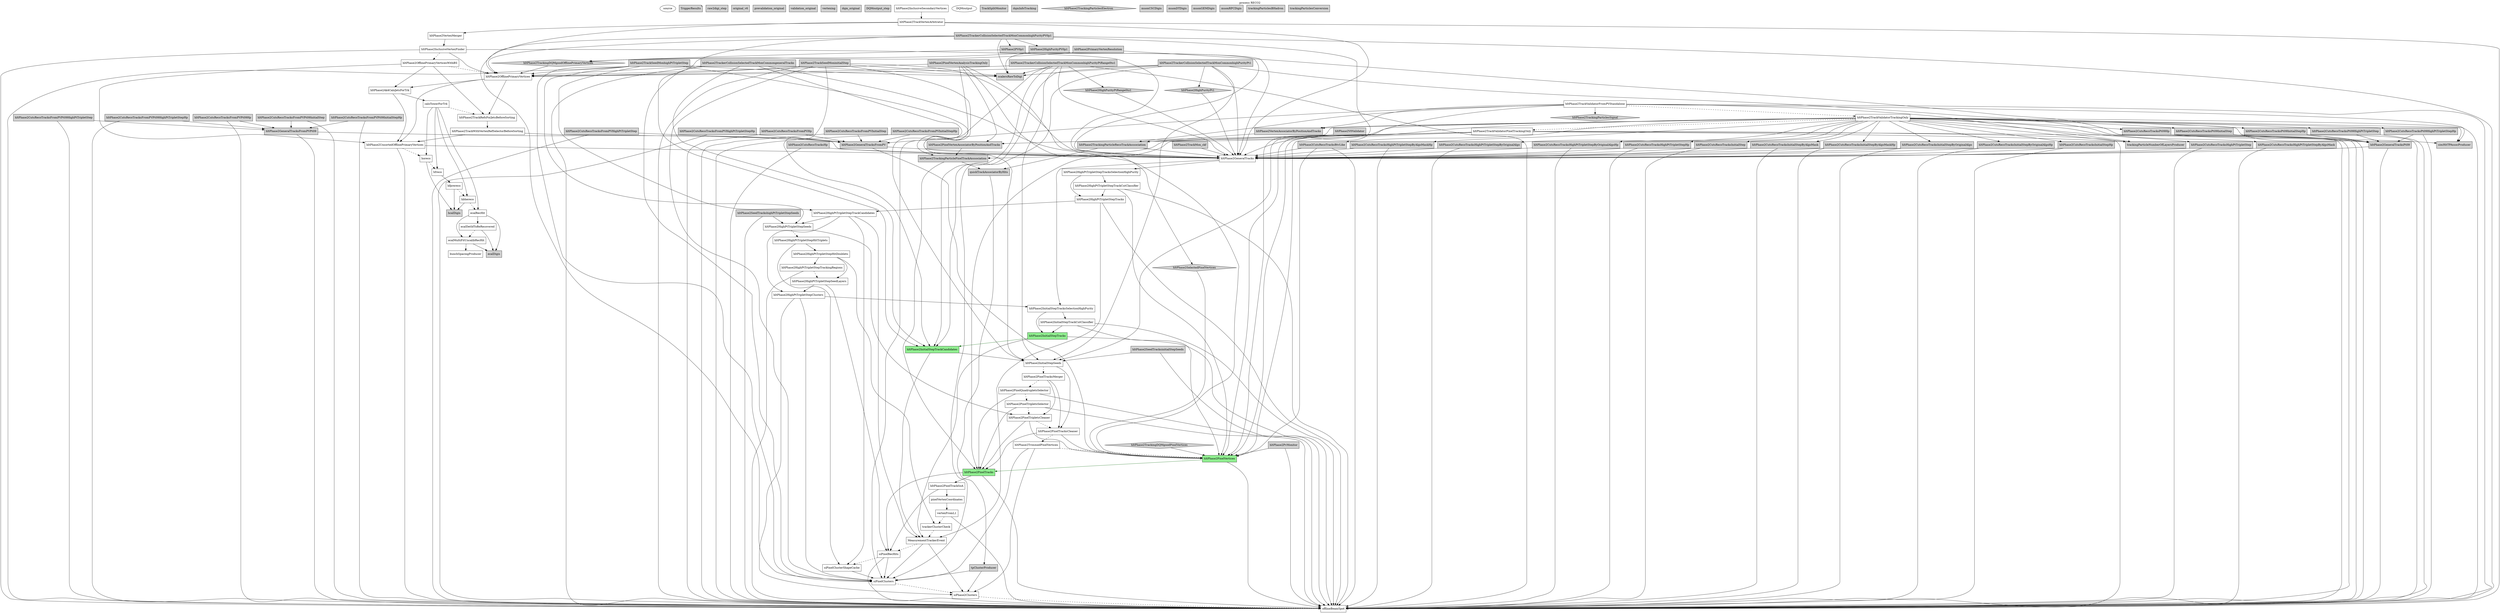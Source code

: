 digraph RECO2 {
graph [
label="process RECO2", labelloc=top];
0[color=black, fillcolor=white, label=source, shape=oval, style=filled, tooltip=PoolSource];
1[color=black, fillcolor=lightgrey, label=TriggerResults, shape=note, style=filled, tooltip=TriggerResultInserter];
2[color=black, fillcolor=lightgrey, label=raw2digi_step, shape=box, style=filled, tooltip=PathStatusInserter];
3[color=black, fillcolor=lightgrey, label=original_v6, shape=box, style=filled, tooltip=PathStatusInserter];
4[color=black, fillcolor=lightgrey, label=prevalidation_original, shape=box, style=filled, tooltip=PathStatusInserter];
5[color=black, fillcolor=lightgrey, label=validation_original, shape=box, style=filled, tooltip=PathStatusInserter];
6[color=black, fillcolor=lightgrey, label=vertexing, shape=box, style=filled, tooltip=PathStatusInserter];
7[color=black, fillcolor=lightgrey, label=dqm_original, shape=box, style=filled, tooltip=EndPathStatusInserter];
8[color=black, fillcolor=lightgrey, label=DQMoutput_step, shape=box, style=filled, tooltip=EndPathStatusInserter];
9[color=black, fillcolor=white, label=offlineBeamSpot, shape=box, style=filled, tooltip=BeamSpotProducer];
10[color=black, fillcolor=white, label=siPhase2Clusters, shape=box, style=filled, tooltip=Phase2TrackerClusterizer];
11[color=black, fillcolor=white, label=siPixelClusters, shape=box, style=filled, tooltip=SiPixelClusterProducer];
12[color=black, fillcolor=white, label=siPixelClusterShapeCache, shape=box, style=filled, tooltip=SiPixelClusterShapeCacheProducer];
13[color=black, fillcolor=white, label=siPixelRecHits, shape=box, style=filled, tooltip=SiPixelRecHitSoAFromLegacy];
14[color=black, fillcolor=white, label=MeasurementTrackerEvent, shape=box, style=filled, tooltip=MeasurementTrackerEventProducer];
15[color=black, fillcolor=white, label=trackerClusterCheck, shape=box, style=filled, tooltip=ClusterCheckerEDProducer];
16[color=black, fillcolor=white, label=vertexFromL1, shape=box, style=filled, tooltip=L1ToVertex];
17[color=black, fillcolor=white, label=pixelVertexCoordinates, shape=box, style=filled, tooltip=PixelVertexCoordinates];
18[color=black, fillcolor=white, label=hltPhase2PixelTrackSoA, shape=box, style=filled, tooltip=CAHitNtupletCUDA];
19[color=black, fillcolor=lightgreen, label=hltPhase2PixelTracks, shape=box, style=filled, tooltip=PixelTrackProducerFromSoA];
20[color=black, fillcolor=lightgreen, label=hltPhase2PixelVertices, shape=box, style=filled, tooltip=PixelVertexProducer];
21[color=black, fillcolor=white, label=hltPhase2TrimmedPixelVertices, shape=box, style=filled, tooltip=MeasurementTrackerEventProducer];
22[color=black, fillcolor=white, label=hltPhase2PixelTracksCleaner, shape=box, style=filled, tooltip=TrackWithVertexSelector];
23[color=black, fillcolor=white, label=hltPhase2PixelTripletsCleaner, shape=box, style=filled, tooltip=TrackWithVertexSelector];
24[color=black, fillcolor=white, label=hltPhase2PixelTripletsSelector, shape=box, style=filled, tooltip=RecoTrackViewRefSelector];
25[color=black, fillcolor=white, label=hltPhase2PixelQuadrupletsSelector, shape=box, style=filled, tooltip=RecoTrackViewRefSelector];
26[color=black, fillcolor=white, label=hltPhase2PixelTracksMerger, shape=box, style=filled, tooltip=TrackListMerger];
27[color=black, fillcolor=white, label=hltPhase2InitialStepSeeds, shape=box, style=filled, tooltip=SeedGeneratorFromProtoTracksEDProducer];
28[color=black, fillcolor=lightgreen, label=hltPhase2InitialStepTrackCandidates, shape=box, style=filled, tooltip=CkfTrackCandidateMaker];
29[color=black, fillcolor=lightgreen, label=hltPhase2InitialStepTracks, shape=box, style=filled, tooltip=TrackProducer];
30[color=black, fillcolor=white, label=hltPhase2InitialStepTrackCutClassifier, shape=box, style=filled, tooltip=TrackCutClassifier];
31[color=black, fillcolor=white, label=hltPhase2InitialStepTracksSelectionHighPurity, shape=box, style=filled, tooltip=TrackCollectionFilterCloner];
32[color=black, fillcolor=white, label=hltPhase2HighPtTripletStepClusters, shape=box, style=filled, tooltip=TrackClusterRemoverPhase2];
33[color=black, fillcolor=white, label=hltPhase2HighPtTripletStepSeedLayers, shape=box, style=filled, tooltip=SeedingLayersEDProducer];
34[color=black, fillcolor=white, label=hltPhase2HighPtTripletStepTrackingRegions, shape=box, style=filled, tooltip=GlobalTrackingRegionFromBeamSpotEDProducer];
35[color=black, fillcolor=white, label=hltPhase2HighPtTripletStepHitDoublets, shape=box, style=filled, tooltip=HitPairEDProducer];
36[color=black, fillcolor=white, label=hltPhase2HighPtTripletStepHitTriplets, shape=box, style=filled, tooltip=CAHitTripletEDProducer];
37[color=black, fillcolor=white, label=hltPhase2HighPtTripletStepSeeds, shape=box, style=filled, tooltip=SeedGeneratorFromProtoTracksEDProducer];
38[color=black, fillcolor=white, label=hltPhase2HighPtTripletStepTrackCandidates, shape=box, style=filled, tooltip=CkfTrackCandidateMaker];
39[color=black, fillcolor=white, label=hltPhase2HighPtTripletStepTracks, shape=box, style=filled, tooltip=TrackProducer];
40[color=black, fillcolor=white, label=hltPhase2HighPtTripletStepTrackCutClassifier, shape=box, style=filled, tooltip=TrackCutClassifier];
41[color=black, fillcolor=white, label=hltPhase2HighPtTripletStepTracksSelectionHighPurity, shape=box, style=filled, tooltip=TrackCollectionFilterCloner];
42[color=black, fillcolor=white, label=hltPhase2GeneralTracks, shape=box, style=filled, tooltip=TrackListMerger];
43[color=black, fillcolor=white, label=hltPhase2TrackValidatorPixelTrackingOnly, shape=box, style=filled, tooltip=MultiTrackValidator];
44[color=black, fillcolor=white, label=hltPhase2TrackValidatorTrackingOnly, shape=box, style=filled, tooltip=MultiTrackValidator];
45[color=black, fillcolor=white, label=hltPhase2TrackValidatorFromPVStandalone, shape=box, style=filled, tooltip=MultiTrackValidator];
46[color=black, fillcolor=white, label=bunchSpacingProducer, shape=box, style=filled, tooltip=BunchSpacingProducer];
47[color=black, fillcolor=white, label=ecalMultiFitUncalibRecHit, shape=box, style=filled, tooltip=EcalUncalibRecHitProducer];
48[color=black, fillcolor=white, label=ecalDetIdToBeRecovered, shape=box, style=filled, tooltip=EcalDetIdToBeRecoveredProducer];
49[color=black, fillcolor=white, label=ecalRecHit, shape=box, style=filled, tooltip=EcalRecHitProducer];
50[color=black, fillcolor=white, label=hbhereco, shape=box, style=filled, tooltip=HBHEPhase1Reconstructor];
51[color=black, fillcolor=white, label=hfprereco, shape=box, style=filled, tooltip=HFPreReconstructor];
52[color=black, fillcolor=white, label=hfreco, shape=box, style=filled, tooltip=HFPhase1Reconstructor];
53[color=black, fillcolor=white, label=horeco, shape=box, style=filled, tooltip=HcalHitReconstructor];
54[color=black, fillcolor=white, label=hltPhase2UnsortedOfflinePrimaryVertices, shape=box, style=filled, tooltip=PrimaryVertexProducer];
55[color=black, fillcolor=white, label=hltPhase2TrackWithVertexRefSelectorBeforeSorting, shape=box, style=filled, tooltip=TrackWithVertexRefSelector];
56[color=black, fillcolor=white, label=hltPhase2TrackRefsForJetsBeforeSorting, shape=box, style=filled, tooltip=ChargedRefCandidateProducer];
57[color=black, fillcolor=white, label=caloTowerForTrk, shape=box, style=filled, tooltip=CaloTowersCreator];
58[color=black, fillcolor=white, label=hltPhase2Ak4CaloJetsForTrk, shape=box, style=filled, tooltip=FastjetJetProducer];
59[color=black, fillcolor=white, label=hltPhase2OfflinePrimaryVertices, shape=box, style=filled, tooltip=RecoChargedRefCandidatePrimaryVertexSorter];
60[color=black, fillcolor=white, label=hltPhase2OfflinePrimaryVerticesWithBS, shape=box, style=filled, tooltip=RecoChargedRefCandidatePrimaryVertexSorter];
61[color=black, fillcolor=white, label=hltPhase2InclusiveVertexFinder, shape=box, style=filled, tooltip=InclusiveVertexFinder];
62[color=black, fillcolor=white, label=hltPhase2VertexMerger, shape=box, style=filled, tooltip=VertexMerger];
63[color=black, fillcolor=white, label=hltPhase2TrackVertexArbitrator, shape=box, style=filled, tooltip=TrackVertexArbitrator];
64[color=black, fillcolor=white, label=hltPhase2InclusiveSecondaryVertices, shape=box, style=filled, tooltip=VertexMerger];
65[color=black, fillcolor=white, label=DQMoutput, shape=oval, style=filled, tooltip=DQMRootOutputModule];
66[color=black, fillcolor=lightgrey, label=TrackSplitMonitor, shape=box, style=filled, tooltip=TrackSplittingMonitor];
67[color=black, fillcolor=lightgrey, label=dqmInfoTracking, shape=box, style=filled, tooltip=DQMEventInfo];
68[color=black, fillcolor=lightgrey, label=ecalDigis, shape=box, style=filled, tooltip=EcalRawToDigi];
69[color=black, fillcolor=lightgrey, label=hcalDigis, shape=box, style=filled, tooltip=HcalRawToDigi];
70[color=black, fillcolor=lightgrey, label=hltPhase2CutsRecoTracksBtvLike, shape=box, style=filled, tooltip=RecoTrackViewRefSelector];
71[color=black, fillcolor=lightgrey, label=hltPhase2CutsRecoTracksFromPVHighPtTripletStep, shape=box, style=filled, tooltip=RecoTrackViewRefSelector];
72[color=black, fillcolor=lightgrey, label=hltPhase2CutsRecoTracksFromPVHighPtTripletStepHp, shape=box, style=filled, tooltip=RecoTrackViewRefSelector];
73[color=black, fillcolor=lightgrey, label=hltPhase2CutsRecoTracksFromPVHp, shape=box, style=filled, tooltip=RecoTrackViewRefSelector];
74[color=black, fillcolor=lightgrey, label=hltPhase2CutsRecoTracksFromPVInitialStep, shape=box, style=filled, tooltip=RecoTrackViewRefSelector];
75[color=black, fillcolor=lightgrey, label=hltPhase2CutsRecoTracksFromPVInitialStepHp, shape=box, style=filled, tooltip=RecoTrackViewRefSelector];
76[color=black, fillcolor=lightgrey, label=hltPhase2CutsRecoTracksFromPVPt09HighPtTripletStep, shape=box, style=filled, tooltip=RecoTrackViewRefSelector];
77[color=black, fillcolor=lightgrey, label=hltPhase2CutsRecoTracksFromPVPt09HighPtTripletStepHp, shape=box, style=filled, tooltip=RecoTrackViewRefSelector];
78[color=black, fillcolor=lightgrey, label=hltPhase2CutsRecoTracksFromPVPt09Hp, shape=box, style=filled, tooltip=RecoTrackViewRefSelector];
79[color=black, fillcolor=lightgrey, label=hltPhase2CutsRecoTracksFromPVPt09InitialStep, shape=box, style=filled, tooltip=RecoTrackViewRefSelector];
80[color=black, fillcolor=lightgrey, label=hltPhase2CutsRecoTracksFromPVPt09InitialStepHp, shape=box, style=filled, tooltip=RecoTrackViewRefSelector];
81[color=black, fillcolor=lightgrey, label=hltPhase2CutsRecoTracksHighPtTripletStep, shape=box, style=filled, tooltip=RecoTrackViewRefSelector];
82[color=black, fillcolor=lightgrey, label=hltPhase2CutsRecoTracksHighPtTripletStepByAlgoMask, shape=box, style=filled, tooltip=RecoTrackViewRefSelector];
83[color=black, fillcolor=lightgrey, label=hltPhase2CutsRecoTracksHighPtTripletStepByAlgoMaskHp, shape=box, style=filled, tooltip=RecoTrackViewRefSelector];
84[color=black, fillcolor=lightgrey, label=hltPhase2CutsRecoTracksHighPtTripletStepByOriginalAlgo, shape=box, style=filled, tooltip=RecoTrackViewRefSelector];
85[color=black, fillcolor=lightgrey, label=hltPhase2CutsRecoTracksHighPtTripletStepByOriginalAlgoHp, shape=box, style=filled, tooltip=RecoTrackViewRefSelector];
86[color=black, fillcolor=lightgrey, label=hltPhase2CutsRecoTracksHighPtTripletStepHp, shape=box, style=filled, tooltip=RecoTrackViewRefSelector];
87[color=black, fillcolor=lightgrey, label=hltPhase2CutsRecoTracksHp, shape=box, style=filled, tooltip=RecoTrackViewRefSelector];
88[color=black, fillcolor=lightgrey, label=hltPhase2CutsRecoTracksInitialStep, shape=box, style=filled, tooltip=RecoTrackViewRefSelector];
89[color=black, fillcolor=lightgrey, label=hltPhase2CutsRecoTracksInitialStepByAlgoMask, shape=box, style=filled, tooltip=RecoTrackViewRefSelector];
90[color=black, fillcolor=lightgrey, label=hltPhase2CutsRecoTracksInitialStepByAlgoMaskHp, shape=box, style=filled, tooltip=RecoTrackViewRefSelector];
91[color=black, fillcolor=lightgrey, label=hltPhase2CutsRecoTracksInitialStepByOriginalAlgo, shape=box, style=filled, tooltip=RecoTrackViewRefSelector];
92[color=black, fillcolor=lightgrey, label=hltPhase2CutsRecoTracksInitialStepByOriginalAlgoHp, shape=box, style=filled, tooltip=RecoTrackViewRefSelector];
93[color=black, fillcolor=lightgrey, label=hltPhase2CutsRecoTracksInitialStepHp, shape=box, style=filled, tooltip=RecoTrackViewRefSelector];
94[color=black, fillcolor=lightgrey, label=hltPhase2CutsRecoTracksPt09HighPtTripletStep, shape=box, style=filled, tooltip=RecoTrackViewRefSelector];
95[color=black, fillcolor=lightgrey, label=hltPhase2CutsRecoTracksPt09HighPtTripletStepHp, shape=box, style=filled, tooltip=RecoTrackViewRefSelector];
96[color=black, fillcolor=lightgrey, label=hltPhase2CutsRecoTracksPt09Hp, shape=box, style=filled, tooltip=RecoTrackViewRefSelector];
97[color=black, fillcolor=lightgrey, label=hltPhase2CutsRecoTracksPt09InitialStep, shape=box, style=filled, tooltip=RecoTrackViewRefSelector];
98[color=black, fillcolor=lightgrey, label=hltPhase2CutsRecoTracksPt09InitialStepHp, shape=box, style=filled, tooltip=RecoTrackViewRefSelector];
99[color=black, fillcolor=lightgrey, label=hltPhase2GeneralTracksFromPV, shape=box, style=filled, tooltip=TrackWithVertexRefSelector];
100[color=black, fillcolor=lightgrey, label=hltPhase2GeneralTracksFromPVPt09, shape=box, style=filled, tooltip=RecoTrackViewRefSelector];
101[color=black, fillcolor=lightgrey, label=hltPhase2GeneralTracksPt09, shape=box, style=filled, tooltip=RecoTrackViewRefSelector];
102[color=black, fillcolor=lightgrey, label=hltPhase2HighPurityPV0p1, shape=box, style=filled, tooltip=TrackWithVertexSelector];
103[color=black, fillcolor=lightgrey, label=hltPhase2HighPurityPt1, shape=diamond, style=filled, tooltip=TrackSelector];
104[color=black, fillcolor=lightgrey, label=hltPhase2HighPurityPtRange0to1, shape=diamond, style=filled, tooltip=TrackSelector];
105[color=black, fillcolor=lightgrey, label=hltPhase2PV0p1, shape=box, style=filled, tooltip=TrackWithVertexSelector];
106[color=black, fillcolor=lightgrey, label=hltPhase2PixelVertexAnalysisTrackingOnly, shape=box, style=filled, tooltip=PrimaryVertexAnalyzer4PUSlimmed];
107[color=black, fillcolor=lightgrey, label=hltPhase2PixelVertexAssociatorByPositionAndTracks, shape=box, style=filled, tooltip=VertexAssociatorByPositionAndTracksProducer];
108[color=black, fillcolor=lightgrey, label=hltPhase2PrimaryVertexResolution, shape=box, style=filled, tooltip=PrimaryVertexResolution];
109[color=black, fillcolor=lightgrey, label=hltPhase2PvMonitor, shape=box, style=filled, tooltip=PrimaryVertexMonitor];
110[color=black, fillcolor=lightgrey, label=hltPhase2SeedTrackshighPtTripletStepSeeds, shape=box, style=filled, tooltip=TrackFromSeedProducer];
111[color=black, fillcolor=lightgrey, label=hltPhase2SeedTracksinitialStepSeeds, shape=box, style=filled, tooltip=TrackFromSeedProducer];
112[color=black, fillcolor=lightgrey, label=hltPhase2SelectedPixelVertices, shape=diamond, style=filled, tooltip=VertexSelector];
113[color=black, fillcolor=lightgrey, label=hltPhase2TrackMon_ckf, shape=box, style=filled, tooltip=TrackEfficiencyMonitor];
114[color=black, fillcolor=lightgrey, label=hltPhase2TrackSeedMonhighPtTripletStep, shape=box, style=filled, tooltip=TrackingMonitor];
115[color=black, fillcolor=lightgrey, label=hltPhase2TrackSeedMoninitialStep, shape=box, style=filled, tooltip=TrackingMonitor];
116[color=black, fillcolor=lightgrey, label=hltPhase2TrackerCollisionSelectedTrackMonCommongeneralTracks, shape=box, style=filled, tooltip=TrackingMonitor];
117[color=black, fillcolor=lightgrey, label=hltPhase2TrackerCollisionSelectedTrackMonCommonhighPurityPV0p1, shape=box, style=filled, tooltip=TrackingMonitor];
118[color=black, fillcolor=lightgrey, label=hltPhase2TrackerCollisionSelectedTrackMonCommonhighPurityPt1, shape=box, style=filled, tooltip=TrackingMonitor];
119[color=black, fillcolor=lightgrey, label=hltPhase2TrackerCollisionSelectedTrackMonCommonhighPurityPtRange0to1, shape=box, style=filled, tooltip=TrackingMonitor];
120[color=black, fillcolor=lightgrey, label=hltPhase2TrackingDQMgoodOfflinePrimaryVertices, shape=diamond, style=filled, tooltip=VertexSelector];
121[color=black, fillcolor=lightgrey, label=hltPhase2TrackingDQMgoodPixelVertices, shape=diamond, style=filled, tooltip=VertexSelector];
122[color=black, fillcolor=lightgrey, label=hltPhase2TrackingParticlePixelTrackAsssociation, shape=box, style=filled, tooltip=TrackAssociatorEDProducer];
123[color=black, fillcolor=lightgrey, label=hltPhase2TrackingParticleRecoTrackAsssociation, shape=box, style=filled, tooltip=TrackAssociatorEDProducer];
124[color=black, fillcolor=lightgrey, label=hltPhase2TrackingParticlesElectron, shape=diamond, style=filled, tooltip=TrackingParticleRefSelector];
125[color=black, fillcolor=lightgrey, label=hltPhase2TrackingParticlesSignal, shape=diamond, style=filled, tooltip=TrackingParticleRefSelector];
126[color=black, fillcolor=lightgrey, label=hltPhase2V0Validator, shape=box, style=filled, tooltip=V0Validator];
127[color=black, fillcolor=lightgrey, label=hltPhase2VertexAssociatorByPositionAndTracks, shape=box, style=filled, tooltip=VertexAssociatorByPositionAndTracksProducer];
128[color=black, fillcolor=lightgrey, label=muonCSCDigis, shape=box, style=filled, tooltip=CSCDCCUnpacker];
129[color=black, fillcolor=lightgrey, label=muonDTDigis, shape=box, style=filled, tooltip=DTuROSRawToDigi];
130[color=black, fillcolor=lightgrey, label=muonGEMDigis, shape=box, style=filled, tooltip=GEMRawToDigiModule];
131[color=black, fillcolor=lightgrey, label=muonRPCDigis, shape=box, style=filled, tooltip=RPCUnpackingModule];
132[color=black, fillcolor=lightgrey, label=quickTrackAssociatorByHits, shape=box, style=filled, tooltip=QuickTrackAssociatorByHitsProducer];
133[color=black, fillcolor=lightgrey, label=scalersRawToDigi, shape=box, style=filled, tooltip=ScalersRawToDigi];
134[color=black, fillcolor=lightgrey, label=simHitTPAssocProducer, shape=box, style=filled, tooltip=SimHitTPAssociationProducer];
135[color=black, fillcolor=lightgrey, label=tpClusterProducer, shape=box, style=filled, tooltip=ClusterTPAssociationProducer];
136[color=black, fillcolor=lightgrey, label=trackingParticleNumberOfLayersProducer, shape=box, style=filled, tooltip=TrackingParticleNumberOfLayersProducer];
137[color=black, fillcolor=lightgrey, label=trackingParticlesBHadron, shape=box, style=filled, tooltip=TrackingParticleBHadronRefSelector];
138[color=black, fillcolor=lightgrey, label=trackingParticlesConversion, shape=box, style=filled, tooltip=TrackingParticleConversionRefSelector];
10 -> 9[style=dashed];
11 -> 10[style=dashed];
12 -> 11;
13 -> 9;
13 -> 11;
13 -> 12[style=dashed];
14 -> 11;
14 -> 10;
14 -> 13[style=dashed];
15 -> 14[style=dashed];
16 -> 9;
16 -> 15[style=dashed];
17 -> 16;
18 -> 13;
18 -> 17;
19 -> 9;
19 -> 18;
19 -> 13;
20 -> 19[color=darkgreen];
20 -> 9;
21 -> 11;
21 -> 10;
21 -> 20[style=dashed];
22 -> 19;
22 -> 20;
22 -> 21[style=dashed];
23 -> 19;
23 -> 20;
23 -> 22[style=dashed];
24 -> 19;
24 -> 9;
24 -> 23[style=dashed];
25 -> 19;
25 -> 9;
25 -> 24[style=dashed];
26 -> 22;
26 -> 23;
26 -> 25[style=dashed];
27 -> 22;
27 -> 26[style=dashed];
28 -> 14;
28 -> 27;
29 -> 14;
29 -> 9;
29 -> 28[color=darkgreen];
30 -> 29;
30 -> 9;
30 -> 20;
31 -> 29;
31 -> 30;
32 -> 31;
32 -> 11;
32 -> 10;
33 -> 13;
33 -> 32;
34 -> 9;
34 -> 33[style=dashed];
35 -> 33;
35 -> 34;
35 -> 15;
36 -> 35;
36 -> 12;
37 -> 23;
37 -> 36[style=dashed];
38 -> 12;
38 -> 14;
38 -> 37;
38 -> 32;
39 -> 14;
39 -> 9;
39 -> 38;
40 -> 39;
40 -> 9;
40 -> 20;
41 -> 39;
41 -> 40;
42 -> 31;
42 -> 41;
43 -> 19;
43 -> 9;
43 -> 136;
43 -> 20;
43 -> 107;
43 -> 134;
43 -> 122;
44 -> 42;
44 -> 88;
44 -> 81;
44 -> 93;
44 -> 86;
44 -> 91;
44 -> 84;
44 -> 92;
44 -> 85;
44 -> 101;
44 -> 96;
44 -> 70;
44 -> 89;
44 -> 82;
44 -> 90;
44 -> 83;
44 -> 97;
44 -> 94;
44 -> 98;
44 -> 95;
44 -> 9;
44 -> 136;
44 -> 20;
44 -> 127;
44 -> 134;
44 -> 123;
44 -> 43[style=dashed];
45 -> 125;
45 -> 99;
45 -> 9;
45 -> 136;
45 -> 20;
45 -> 127;
45 -> 134;
45 -> 123;
45 -> 44[style=dashed];
47 -> 68;
47 -> 46;
48 -> 68;
48 -> 47[style=dashed];
49 -> 47;
49 -> 48;
49 -> 68;
50 -> 69;
50 -> 49[style=dashed];
51 -> 69;
51 -> 50[style=dashed];
52 -> 51;
53 -> 69;
53 -> 52[style=dashed];
54 -> 42;
54 -> 9;
54 -> 53[style=dashed];
55 -> 42;
55 -> 54;
56 -> 55;
57 -> 50;
57 -> 53;
57 -> 52;
57 -> 49;
57 -> 56[style=dashed];
58 -> 54;
58 -> 57;
59 -> 56;
59 -> 54;
59 -> 58;
60 -> 56;
60 -> 54;
60 -> 58;
60 -> 59[style=dashed];
61 -> 9;
61 -> 59;
61 -> 42;
61 -> 60[style=dashed];
62 -> 61;
63 -> 59;
63 -> 62;
63 -> 9;
63 -> 42;
64 -> 63;
70 -> 42;
70 -> 9;
70 -> 20;
71 -> 99;
71 -> 9;
72 -> 99;
72 -> 9;
73 -> 99;
73 -> 9;
74 -> 99;
74 -> 9;
75 -> 99;
75 -> 9;
76 -> 100;
76 -> 9;
77 -> 100;
77 -> 9;
78 -> 100;
78 -> 9;
79 -> 100;
79 -> 9;
80 -> 100;
80 -> 9;
81 -> 42;
81 -> 9;
82 -> 42;
82 -> 9;
83 -> 42;
83 -> 9;
84 -> 42;
84 -> 9;
85 -> 42;
85 -> 9;
86 -> 42;
86 -> 9;
87 -> 42;
87 -> 9;
88 -> 42;
88 -> 9;
89 -> 42;
89 -> 9;
90 -> 42;
90 -> 9;
91 -> 42;
91 -> 9;
92 -> 42;
92 -> 9;
93 -> 42;
93 -> 9;
94 -> 101;
94 -> 9;
95 -> 101;
95 -> 9;
96 -> 101;
96 -> 9;
97 -> 101;
97 -> 9;
98 -> 101;
98 -> 9;
99 -> 42;
99 -> 20;
100 -> 99;
100 -> 9;
101 -> 42;
101 -> 9;
102 -> 42;
102 -> 120;
103 -> 42;
104 -> 42;
105 -> 42;
105 -> 120;
106 -> 122;
106 -> 107;
106 -> 20;
106 -> 112;
106 -> 59;
107 -> 122;
108 -> 120;
108 -> 9;
108 -> 133;
109 -> 20;
109 -> 9;
110 -> 37;
110 -> 9;
111 -> 27;
111 -> 9;
112 -> 20;
113 -> 42;
114 -> 9;
114 -> 59;
114 -> 133;
114 -> 42;
114 -> 38;
114 -> 37;
114 -> 11;
115 -> 9;
115 -> 59;
115 -> 133;
115 -> 42;
115 -> 28;
115 -> 27;
115 -> 11;
116 -> 133;
116 -> 9;
116 -> 59;
116 -> 42;
116 -> 28;
116 -> 27;
116 -> 11;
117 -> 133;
117 -> 9;
117 -> 59;
117 -> 105;
117 -> 102;
117 -> 28;
117 -> 27;
117 -> 11;
118 -> 133;
118 -> 9;
118 -> 59;
118 -> 42;
118 -> 103;
118 -> 28;
118 -> 27;
118 -> 11;
119 -> 133;
119 -> 9;
119 -> 59;
119 -> 42;
119 -> 104;
119 -> 28;
119 -> 27;
119 -> 11;
120 -> 59;
121 -> 20;
122 -> 19;
122 -> 132;
123 -> 42;
123 -> 132;
126 -> 123;
126 -> 20;
127 -> 123;
132 -> 135;
135 -> 11;
135 -> 10;
}
